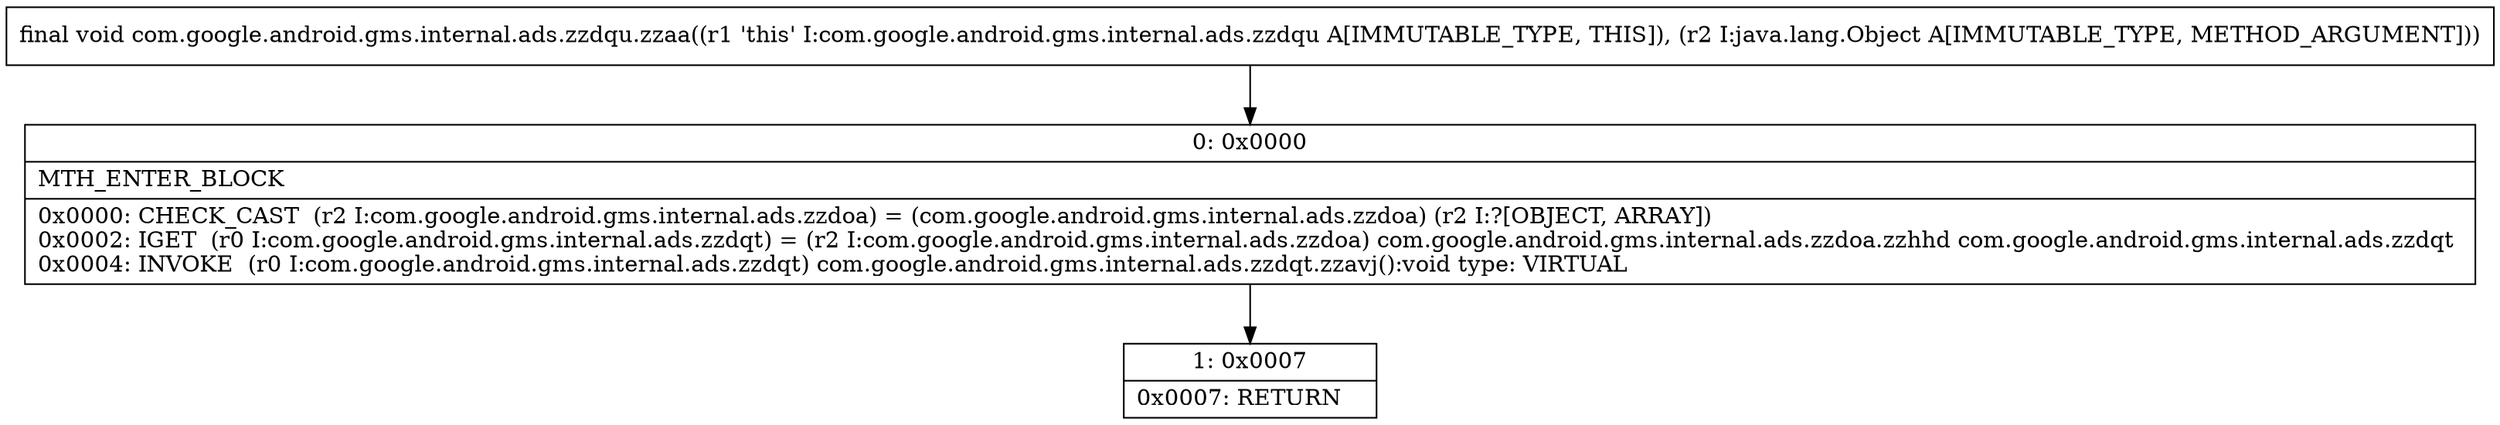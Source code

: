 digraph "CFG forcom.google.android.gms.internal.ads.zzdqu.zzaa(Ljava\/lang\/Object;)V" {
Node_0 [shape=record,label="{0\:\ 0x0000|MTH_ENTER_BLOCK\l|0x0000: CHECK_CAST  (r2 I:com.google.android.gms.internal.ads.zzdoa) = (com.google.android.gms.internal.ads.zzdoa) (r2 I:?[OBJECT, ARRAY]) \l0x0002: IGET  (r0 I:com.google.android.gms.internal.ads.zzdqt) = (r2 I:com.google.android.gms.internal.ads.zzdoa) com.google.android.gms.internal.ads.zzdoa.zzhhd com.google.android.gms.internal.ads.zzdqt \l0x0004: INVOKE  (r0 I:com.google.android.gms.internal.ads.zzdqt) com.google.android.gms.internal.ads.zzdqt.zzavj():void type: VIRTUAL \l}"];
Node_1 [shape=record,label="{1\:\ 0x0007|0x0007: RETURN   \l}"];
MethodNode[shape=record,label="{final void com.google.android.gms.internal.ads.zzdqu.zzaa((r1 'this' I:com.google.android.gms.internal.ads.zzdqu A[IMMUTABLE_TYPE, THIS]), (r2 I:java.lang.Object A[IMMUTABLE_TYPE, METHOD_ARGUMENT])) }"];
MethodNode -> Node_0;
Node_0 -> Node_1;
}

